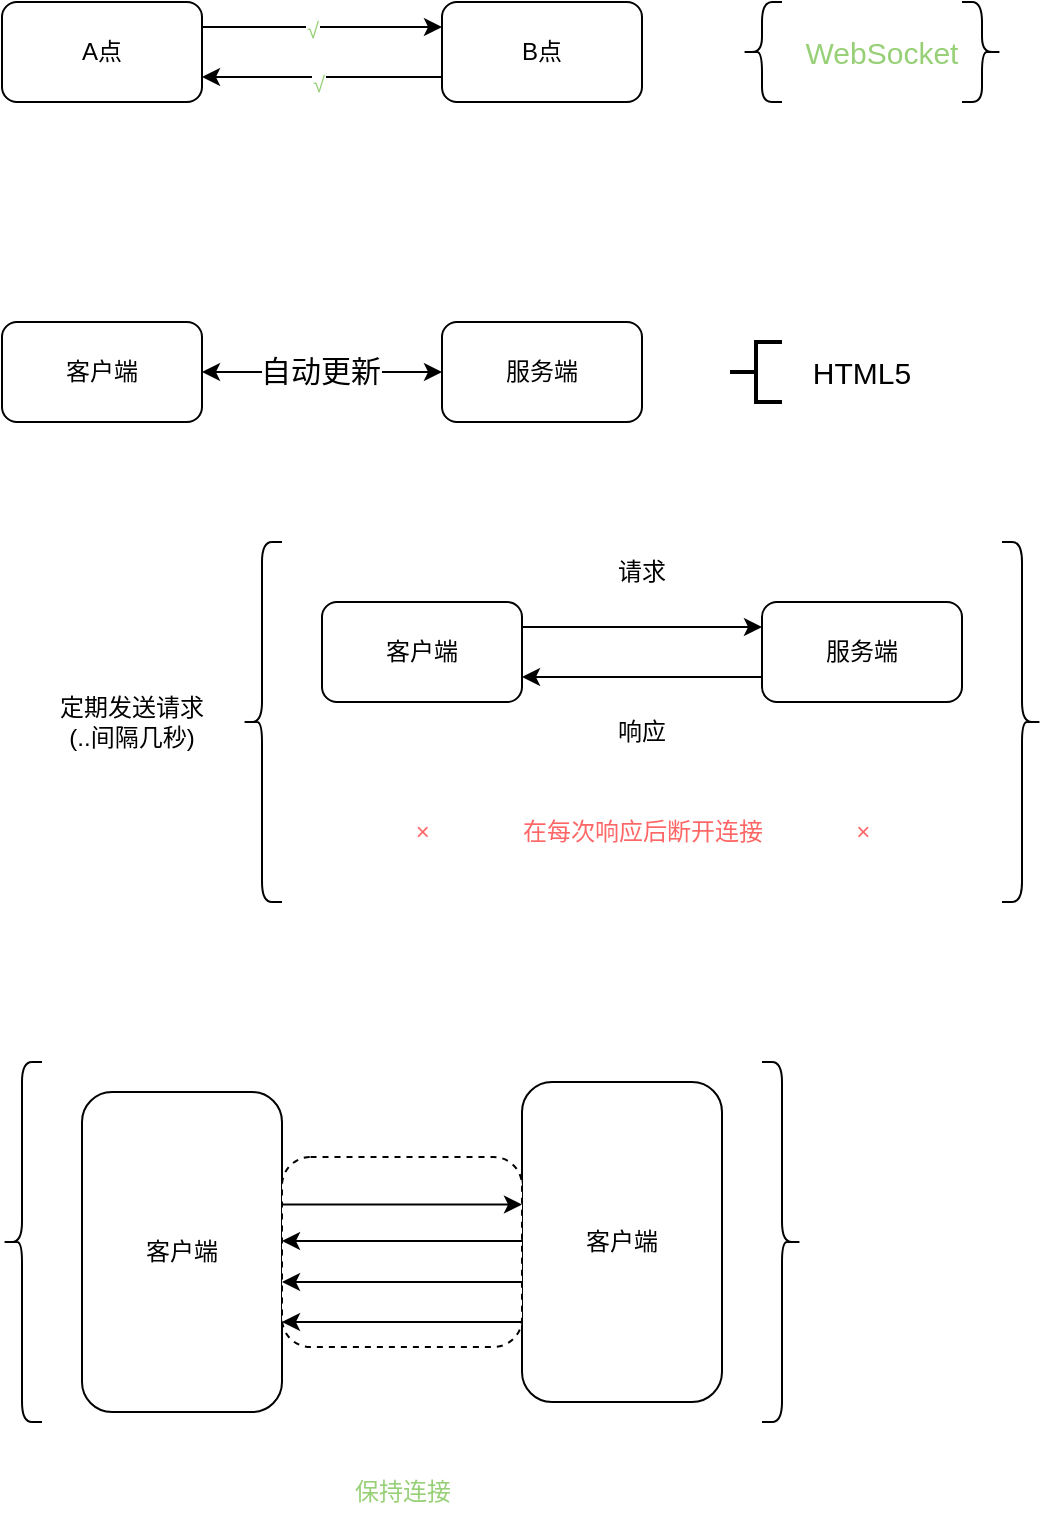 <mxfile version="17.4.5" type="github">
  <diagram id="MO29obm57VstpD6HAVNj" name="Page-1">
    <mxGraphModel dx="886" dy="532" grid="1" gridSize="10" guides="1" tooltips="1" connect="1" arrows="1" fold="1" page="1" pageScale="1" pageWidth="827" pageHeight="1169" math="0" shadow="0">
      <root>
        <mxCell id="0" />
        <mxCell id="1" parent="0" />
        <mxCell id="PEVtP41B6FTHUgNCD6Ym-3" style="edgeStyle=orthogonalEdgeStyle;rounded=0;orthogonalLoop=1;jettySize=auto;html=1;exitX=1;exitY=0.25;exitDx=0;exitDy=0;entryX=0;entryY=0.25;entryDx=0;entryDy=0;" parent="1" source="PEVtP41B6FTHUgNCD6Ym-1" target="PEVtP41B6FTHUgNCD6Ym-2" edge="1">
          <mxGeometry relative="1" as="geometry" />
        </mxCell>
        <mxCell id="PEVtP41B6FTHUgNCD6Ym-5" value="&lt;font color=&quot;#97d077&quot;&gt;√&lt;/font&gt;" style="edgeLabel;html=1;align=center;verticalAlign=middle;resizable=0;points=[];" parent="PEVtP41B6FTHUgNCD6Ym-3" vertex="1" connectable="0">
          <mxGeometry x="-0.086" y="-1" relative="1" as="geometry">
            <mxPoint as="offset" />
          </mxGeometry>
        </mxCell>
        <mxCell id="PEVtP41B6FTHUgNCD6Ym-1" value="A点" style="rounded=1;whiteSpace=wrap;html=1;" parent="1" vertex="1">
          <mxGeometry width="100" height="50" as="geometry" />
        </mxCell>
        <mxCell id="PEVtP41B6FTHUgNCD6Ym-4" style="edgeStyle=orthogonalEdgeStyle;rounded=0;orthogonalLoop=1;jettySize=auto;html=1;exitX=0;exitY=0.75;exitDx=0;exitDy=0;entryX=1;entryY=0.75;entryDx=0;entryDy=0;" parent="1" source="PEVtP41B6FTHUgNCD6Ym-2" target="PEVtP41B6FTHUgNCD6Ym-1" edge="1">
          <mxGeometry relative="1" as="geometry" />
        </mxCell>
        <mxCell id="PEVtP41B6FTHUgNCD6Ym-6" value="&lt;font color=&quot;#97d077&quot;&gt;√&lt;/font&gt;" style="edgeLabel;html=1;align=center;verticalAlign=middle;resizable=0;points=[];" parent="PEVtP41B6FTHUgNCD6Ym-4" vertex="1" connectable="0">
          <mxGeometry x="0.043" y="3" relative="1" as="geometry">
            <mxPoint as="offset" />
          </mxGeometry>
        </mxCell>
        <mxCell id="PEVtP41B6FTHUgNCD6Ym-2" value="B点" style="rounded=1;whiteSpace=wrap;html=1;" parent="1" vertex="1">
          <mxGeometry x="220" width="100" height="50" as="geometry" />
        </mxCell>
        <mxCell id="PEVtP41B6FTHUgNCD6Ym-8" value="" style="shape=curlyBracket;whiteSpace=wrap;html=1;rounded=1;fontColor=#97D077;size=0.5;" parent="1" vertex="1">
          <mxGeometry x="370" width="20" height="50" as="geometry" />
        </mxCell>
        <mxCell id="PEVtP41B6FTHUgNCD6Ym-9" value="" style="shape=curlyBracket;whiteSpace=wrap;html=1;rounded=1;flipH=1;fontColor=#97D077;" parent="1" vertex="1">
          <mxGeometry x="480" width="20" height="50" as="geometry" />
        </mxCell>
        <mxCell id="PEVtP41B6FTHUgNCD6Ym-11" value="WebSocket" style="text;html=1;strokeColor=none;fillColor=none;align=center;verticalAlign=middle;whiteSpace=wrap;rounded=0;fontColor=#97D077;fontSize=15;" parent="1" vertex="1">
          <mxGeometry x="410" y="10" width="60" height="30" as="geometry" />
        </mxCell>
        <mxCell id="PEVtP41B6FTHUgNCD6Ym-16" style="edgeStyle=orthogonalEdgeStyle;rounded=0;orthogonalLoop=1;jettySize=auto;html=1;exitX=1;exitY=0.5;exitDx=0;exitDy=0;entryX=0;entryY=0.5;entryDx=0;entryDy=0;fontSize=15;fontColor=#000000;startArrow=classic;startFill=1;" parent="1" source="PEVtP41B6FTHUgNCD6Ym-12" target="PEVtP41B6FTHUgNCD6Ym-13" edge="1">
          <mxGeometry relative="1" as="geometry" />
        </mxCell>
        <mxCell id="PEVtP41B6FTHUgNCD6Ym-17" value="自动更新" style="edgeLabel;html=1;align=center;verticalAlign=middle;resizable=0;points=[];fontSize=15;fontColor=#000000;" parent="PEVtP41B6FTHUgNCD6Ym-16" vertex="1" connectable="0">
          <mxGeometry x="-0.017" y="1" relative="1" as="geometry">
            <mxPoint as="offset" />
          </mxGeometry>
        </mxCell>
        <mxCell id="PEVtP41B6FTHUgNCD6Ym-12" value="客户端" style="rounded=1;whiteSpace=wrap;html=1;" parent="1" vertex="1">
          <mxGeometry y="160" width="100" height="50" as="geometry" />
        </mxCell>
        <mxCell id="PEVtP41B6FTHUgNCD6Ym-13" value="服务端" style="rounded=1;whiteSpace=wrap;html=1;" parent="1" vertex="1">
          <mxGeometry x="220" y="160" width="100" height="50" as="geometry" />
        </mxCell>
        <mxCell id="PEVtP41B6FTHUgNCD6Ym-14" value="" style="strokeWidth=2;html=1;shape=mxgraph.flowchart.annotation_2;align=left;labelPosition=right;pointerEvents=1;fontColor=#97D077;" parent="1" vertex="1">
          <mxGeometry x="364" y="170" width="26" height="30" as="geometry" />
        </mxCell>
        <mxCell id="PEVtP41B6FTHUgNCD6Ym-15" value="HTML5" style="text;html=1;strokeColor=none;fillColor=none;align=center;verticalAlign=middle;whiteSpace=wrap;rounded=0;fontColor=#000000;fontSize=15;" parent="1" vertex="1">
          <mxGeometry x="400" y="170" width="60" height="30" as="geometry" />
        </mxCell>
        <mxCell id="LAClcelgvuHiY-C6QlRq-6" style="edgeStyle=orthogonalEdgeStyle;rounded=0;orthogonalLoop=1;jettySize=auto;html=1;exitX=1;exitY=0.25;exitDx=0;exitDy=0;entryX=0;entryY=0.25;entryDx=0;entryDy=0;" parent="1" source="LAClcelgvuHiY-C6QlRq-3" target="LAClcelgvuHiY-C6QlRq-4" edge="1">
          <mxGeometry relative="1" as="geometry" />
        </mxCell>
        <mxCell id="LAClcelgvuHiY-C6QlRq-3" value="客户端" style="rounded=1;whiteSpace=wrap;html=1;" parent="1" vertex="1">
          <mxGeometry x="160" y="300" width="100" height="50" as="geometry" />
        </mxCell>
        <mxCell id="LAClcelgvuHiY-C6QlRq-7" style="edgeStyle=orthogonalEdgeStyle;rounded=0;orthogonalLoop=1;jettySize=auto;html=1;exitX=0;exitY=0.75;exitDx=0;exitDy=0;entryX=1;entryY=0.75;entryDx=0;entryDy=0;" parent="1" source="LAClcelgvuHiY-C6QlRq-4" target="LAClcelgvuHiY-C6QlRq-3" edge="1">
          <mxGeometry relative="1" as="geometry" />
        </mxCell>
        <mxCell id="LAClcelgvuHiY-C6QlRq-4" value="服务端" style="rounded=1;whiteSpace=wrap;html=1;" parent="1" vertex="1">
          <mxGeometry x="380" y="300" width="100" height="50" as="geometry" />
        </mxCell>
        <mxCell id="LAClcelgvuHiY-C6QlRq-8" value="请求" style="text;html=1;strokeColor=none;fillColor=none;align=center;verticalAlign=middle;whiteSpace=wrap;rounded=0;" parent="1" vertex="1">
          <mxGeometry x="290" y="270" width="60" height="30" as="geometry" />
        </mxCell>
        <mxCell id="LAClcelgvuHiY-C6QlRq-9" value="响应" style="text;html=1;strokeColor=none;fillColor=none;align=center;verticalAlign=middle;whiteSpace=wrap;rounded=0;" parent="1" vertex="1">
          <mxGeometry x="290" y="350" width="60" height="30" as="geometry" />
        </mxCell>
        <mxCell id="LAClcelgvuHiY-C6QlRq-10" value="" style="shape=curlyBracket;whiteSpace=wrap;html=1;rounded=1;fontColor=#97D077;size=0.5;" parent="1" vertex="1">
          <mxGeometry x="120" y="270" width="20" height="180" as="geometry" />
        </mxCell>
        <mxCell id="LAClcelgvuHiY-C6QlRq-11" value="" style="shape=curlyBracket;whiteSpace=wrap;html=1;rounded=1;flipH=1;fontColor=#97D077;" parent="1" vertex="1">
          <mxGeometry x="500" y="270" width="20" height="180" as="geometry" />
        </mxCell>
        <mxCell id="LAClcelgvuHiY-C6QlRq-13" value="×&amp;nbsp; &amp;nbsp; &amp;nbsp; &amp;nbsp; &amp;nbsp; &amp;nbsp; &amp;nbsp; 在每次响应后断开连接&amp;nbsp; &amp;nbsp; &amp;nbsp; &amp;nbsp; &amp;nbsp; &amp;nbsp; &amp;nbsp;&amp;nbsp;×" style="text;html=1;strokeColor=none;fillColor=none;align=center;verticalAlign=middle;whiteSpace=wrap;rounded=0;fontColor=#FF6666;" parent="1" vertex="1">
          <mxGeometry x="132.5" y="400" width="375" height="30" as="geometry" />
        </mxCell>
        <mxCell id="5sGp5UeZTcTfWHkJc-zH-1" value="定期发送请求&lt;br&gt;(..间隔几秒)" style="text;html=1;strokeColor=none;fillColor=none;align=center;verticalAlign=middle;whiteSpace=wrap;rounded=0;" vertex="1" parent="1">
          <mxGeometry y="330" width="130" height="60" as="geometry" />
        </mxCell>
        <mxCell id="5sGp5UeZTcTfWHkJc-zH-3" value="客户端" style="rounded=1;whiteSpace=wrap;html=1;" vertex="1" parent="1">
          <mxGeometry x="40" y="545" width="100" height="160" as="geometry" />
        </mxCell>
        <mxCell id="5sGp5UeZTcTfWHkJc-zH-8" value="" style="shape=curlyBracket;whiteSpace=wrap;html=1;rounded=1;fontColor=#97D077;size=0.5;" vertex="1" parent="1">
          <mxGeometry y="530" width="20" height="180" as="geometry" />
        </mxCell>
        <mxCell id="5sGp5UeZTcTfWHkJc-zH-9" value="" style="shape=curlyBracket;whiteSpace=wrap;html=1;rounded=1;flipH=1;fontColor=#97D077;" vertex="1" parent="1">
          <mxGeometry x="380" y="530" width="20" height="180" as="geometry" />
        </mxCell>
        <mxCell id="5sGp5UeZTcTfWHkJc-zH-10" value="保持连接" style="text;html=1;strokeColor=none;fillColor=none;align=center;verticalAlign=middle;whiteSpace=wrap;rounded=0;fontColor=#97D077;" vertex="1" parent="1">
          <mxGeometry x="12.5" y="730" width="375" height="30" as="geometry" />
        </mxCell>
        <mxCell id="5sGp5UeZTcTfWHkJc-zH-13" value="客户端" style="rounded=1;whiteSpace=wrap;html=1;" vertex="1" parent="1">
          <mxGeometry x="260" y="540" width="100" height="160" as="geometry" />
        </mxCell>
        <mxCell id="5sGp5UeZTcTfWHkJc-zH-14" value="" style="rounded=1;whiteSpace=wrap;html=1;fontColor=#97D077;dashed=1;" vertex="1" parent="1">
          <mxGeometry x="140" y="577.5" width="120" height="95" as="geometry" />
        </mxCell>
        <mxCell id="5sGp5UeZTcTfWHkJc-zH-15" style="edgeStyle=orthogonalEdgeStyle;rounded=0;orthogonalLoop=1;jettySize=auto;html=1;exitX=0;exitY=0.25;exitDx=0;exitDy=0;entryX=1;entryY=0.25;entryDx=0;entryDy=0;fontColor=#97D077;" edge="1" parent="1" source="5sGp5UeZTcTfWHkJc-zH-14" target="5sGp5UeZTcTfWHkJc-zH-14">
          <mxGeometry relative="1" as="geometry">
            <Array as="points">
              <mxPoint x="210" y="601" />
              <mxPoint x="210" y="601" />
            </Array>
          </mxGeometry>
        </mxCell>
        <mxCell id="5sGp5UeZTcTfWHkJc-zH-18" value="" style="endArrow=classic;html=1;rounded=0;fontColor=#97D077;" edge="1" parent="1">
          <mxGeometry width="50" height="50" relative="1" as="geometry">
            <mxPoint x="260" y="619.5" as="sourcePoint" />
            <mxPoint x="140" y="619.5" as="targetPoint" />
          </mxGeometry>
        </mxCell>
        <mxCell id="5sGp5UeZTcTfWHkJc-zH-19" value="" style="endArrow=classic;html=1;rounded=0;fontColor=#97D077;" edge="1" parent="1">
          <mxGeometry width="50" height="50" relative="1" as="geometry">
            <mxPoint x="260" y="640" as="sourcePoint" />
            <mxPoint x="140" y="640" as="targetPoint" />
          </mxGeometry>
        </mxCell>
        <mxCell id="5sGp5UeZTcTfWHkJc-zH-20" value="" style="endArrow=classic;html=1;rounded=0;fontColor=#97D077;" edge="1" parent="1">
          <mxGeometry width="50" height="50" relative="1" as="geometry">
            <mxPoint x="260" y="660" as="sourcePoint" />
            <mxPoint x="140" y="660" as="targetPoint" />
          </mxGeometry>
        </mxCell>
      </root>
    </mxGraphModel>
  </diagram>
</mxfile>
